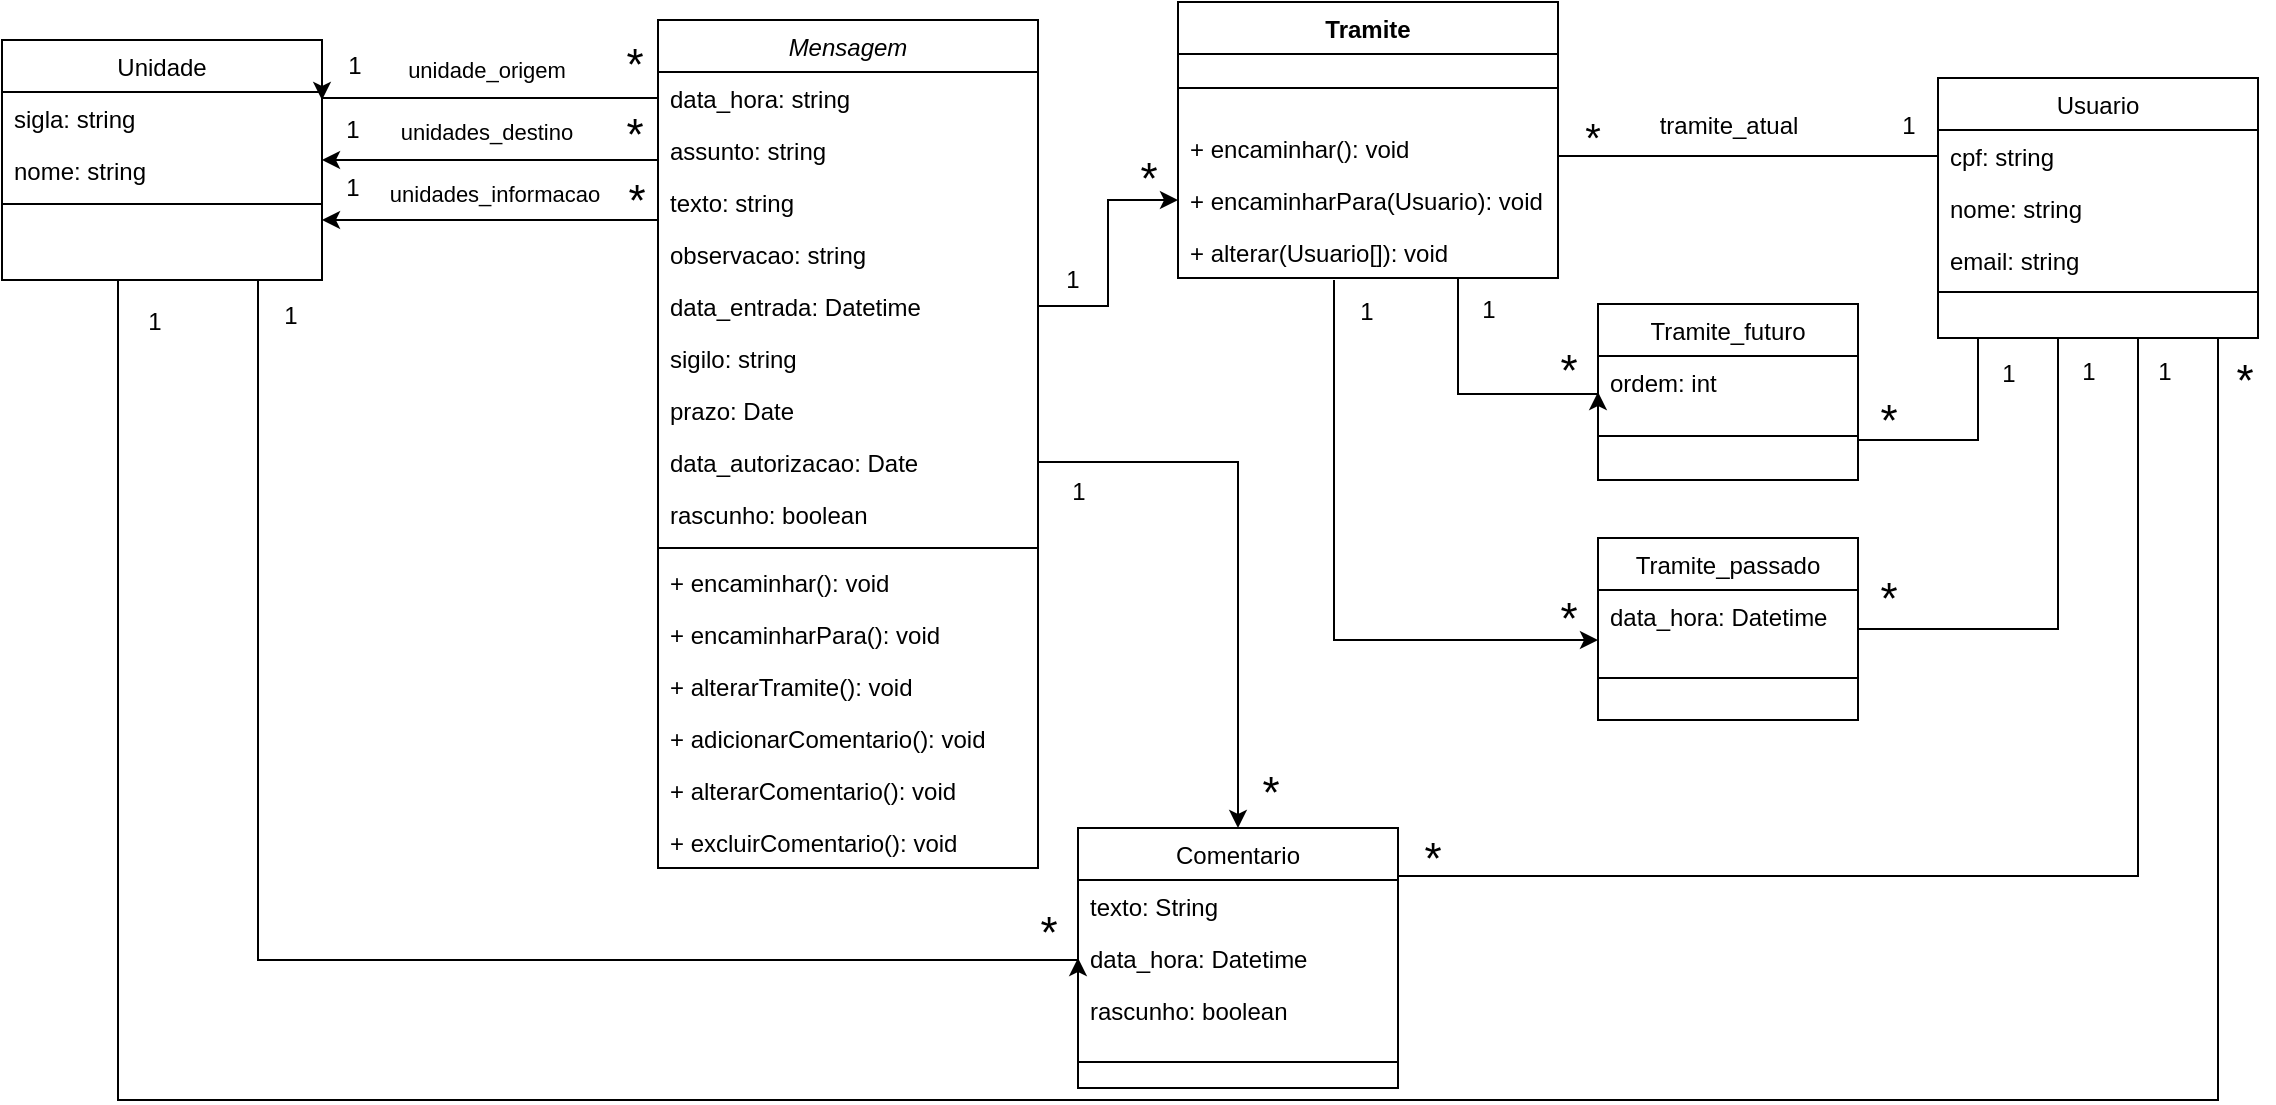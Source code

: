 <mxfile version="23.1.1" type="device">
  <diagram id="C5RBs43oDa-KdzZeNtuy" name="Page-1">
    <mxGraphModel dx="2514" dy="809" grid="1" gridSize="10" guides="1" tooltips="1" connect="1" arrows="1" fold="1" page="1" pageScale="1" pageWidth="827" pageHeight="1169" math="0" shadow="0">
      <root>
        <mxCell id="WIyWlLk6GJQsqaUBKTNV-0" />
        <mxCell id="WIyWlLk6GJQsqaUBKTNV-1" parent="WIyWlLk6GJQsqaUBKTNV-0" />
        <mxCell id="zkfFHV4jXpPFQw0GAbJ--0" value="Mensagem" style="swimlane;fontStyle=2;align=center;verticalAlign=top;childLayout=stackLayout;horizontal=1;startSize=26;horizontalStack=0;resizeParent=1;resizeLast=0;collapsible=1;marginBottom=0;rounded=0;shadow=0;strokeWidth=1;" parent="WIyWlLk6GJQsqaUBKTNV-1" vertex="1">
          <mxGeometry x="260" y="110" width="190" height="424" as="geometry">
            <mxRectangle x="230" y="140" width="160" height="26" as="alternateBounds" />
          </mxGeometry>
        </mxCell>
        <mxCell id="zkfFHV4jXpPFQw0GAbJ--1" value="data_hora: string" style="text;align=left;verticalAlign=top;spacingLeft=4;spacingRight=4;overflow=hidden;rotatable=0;points=[[0,0.5],[1,0.5]];portConstraint=eastwest;" parent="zkfFHV4jXpPFQw0GAbJ--0" vertex="1">
          <mxGeometry y="26" width="190" height="26" as="geometry" />
        </mxCell>
        <mxCell id="zkfFHV4jXpPFQw0GAbJ--2" value="assunto: string" style="text;align=left;verticalAlign=top;spacingLeft=4;spacingRight=4;overflow=hidden;rotatable=0;points=[[0,0.5],[1,0.5]];portConstraint=eastwest;rounded=0;shadow=0;html=0;" parent="zkfFHV4jXpPFQw0GAbJ--0" vertex="1">
          <mxGeometry y="52" width="190" height="26" as="geometry" />
        </mxCell>
        <mxCell id="zkfFHV4jXpPFQw0GAbJ--3" value="texto: string" style="text;align=left;verticalAlign=top;spacingLeft=4;spacingRight=4;overflow=hidden;rotatable=0;points=[[0,0.5],[1,0.5]];portConstraint=eastwest;rounded=0;shadow=0;html=0;" parent="zkfFHV4jXpPFQw0GAbJ--0" vertex="1">
          <mxGeometry y="78" width="190" height="26" as="geometry" />
        </mxCell>
        <mxCell id="THnzPgKP-hVvk5DXBYk5-9" value="observacao: string" style="text;align=left;verticalAlign=top;spacingLeft=4;spacingRight=4;overflow=hidden;rotatable=0;points=[[0,0.5],[1,0.5]];portConstraint=eastwest;rounded=0;shadow=0;html=0;" parent="zkfFHV4jXpPFQw0GAbJ--0" vertex="1">
          <mxGeometry y="104" width="190" height="26" as="geometry" />
        </mxCell>
        <mxCell id="THnzPgKP-hVvk5DXBYk5-11" value="data_entrada: Datetime" style="text;align=left;verticalAlign=top;spacingLeft=4;spacingRight=4;overflow=hidden;rotatable=0;points=[[0,0.5],[1,0.5]];portConstraint=eastwest;rounded=0;shadow=0;html=0;" parent="zkfFHV4jXpPFQw0GAbJ--0" vertex="1">
          <mxGeometry y="130" width="190" height="26" as="geometry" />
        </mxCell>
        <mxCell id="THnzPgKP-hVvk5DXBYk5-12" value="sigilo: string" style="text;align=left;verticalAlign=top;spacingLeft=4;spacingRight=4;overflow=hidden;rotatable=0;points=[[0,0.5],[1,0.5]];portConstraint=eastwest;rounded=0;shadow=0;html=0;" parent="zkfFHV4jXpPFQw0GAbJ--0" vertex="1">
          <mxGeometry y="156" width="190" height="26" as="geometry" />
        </mxCell>
        <mxCell id="THnzPgKP-hVvk5DXBYk5-13" value="prazo: Date" style="text;align=left;verticalAlign=top;spacingLeft=4;spacingRight=4;overflow=hidden;rotatable=0;points=[[0,0.5],[1,0.5]];portConstraint=eastwest;rounded=0;shadow=0;html=0;" parent="zkfFHV4jXpPFQw0GAbJ--0" vertex="1">
          <mxGeometry y="182" width="190" height="26" as="geometry" />
        </mxCell>
        <mxCell id="THnzPgKP-hVvk5DXBYk5-15" value="data_autorizacao: Date" style="text;align=left;verticalAlign=top;spacingLeft=4;spacingRight=4;overflow=hidden;rotatable=0;points=[[0,0.5],[1,0.5]];portConstraint=eastwest;rounded=0;shadow=0;html=0;" parent="zkfFHV4jXpPFQw0GAbJ--0" vertex="1">
          <mxGeometry y="208" width="190" height="26" as="geometry" />
        </mxCell>
        <mxCell id="DMwv997MTa-590ukapKE-33" value="rascunho: boolean" style="text;align=left;verticalAlign=top;spacingLeft=4;spacingRight=4;overflow=hidden;rotatable=0;points=[[0,0.5],[1,0.5]];portConstraint=eastwest;rounded=0;shadow=0;html=0;" vertex="1" parent="zkfFHV4jXpPFQw0GAbJ--0">
          <mxGeometry y="234" width="190" height="26" as="geometry" />
        </mxCell>
        <mxCell id="zkfFHV4jXpPFQw0GAbJ--4" value="" style="line;html=1;strokeWidth=1;align=left;verticalAlign=middle;spacingTop=-1;spacingLeft=3;spacingRight=3;rotatable=0;labelPosition=right;points=[];portConstraint=eastwest;" parent="zkfFHV4jXpPFQw0GAbJ--0" vertex="1">
          <mxGeometry y="260" width="190" height="8" as="geometry" />
        </mxCell>
        <mxCell id="DMwv997MTa-590ukapKE-13" value="+ encaminhar(): void" style="text;strokeColor=none;fillColor=none;align=left;verticalAlign=top;spacingLeft=4;spacingRight=4;overflow=hidden;rotatable=0;points=[[0,0.5],[1,0.5]];portConstraint=eastwest;whiteSpace=wrap;html=1;" vertex="1" parent="zkfFHV4jXpPFQw0GAbJ--0">
          <mxGeometry y="268" width="190" height="26" as="geometry" />
        </mxCell>
        <mxCell id="DMwv997MTa-590ukapKE-20" value="+ encaminharPara(): void" style="text;strokeColor=none;fillColor=none;align=left;verticalAlign=top;spacingLeft=4;spacingRight=4;overflow=hidden;rotatable=0;points=[[0,0.5],[1,0.5]];portConstraint=eastwest;whiteSpace=wrap;html=1;" vertex="1" parent="zkfFHV4jXpPFQw0GAbJ--0">
          <mxGeometry y="294" width="190" height="26" as="geometry" />
        </mxCell>
        <mxCell id="DMwv997MTa-590ukapKE-21" value="+ alterarTramite(): void" style="text;strokeColor=none;fillColor=none;align=left;verticalAlign=top;spacingLeft=4;spacingRight=4;overflow=hidden;rotatable=0;points=[[0,0.5],[1,0.5]];portConstraint=eastwest;whiteSpace=wrap;html=1;" vertex="1" parent="zkfFHV4jXpPFQw0GAbJ--0">
          <mxGeometry y="320" width="190" height="26" as="geometry" />
        </mxCell>
        <mxCell id="DMwv997MTa-590ukapKE-22" value="+ adicionarComentario(): void" style="text;strokeColor=none;fillColor=none;align=left;verticalAlign=top;spacingLeft=4;spacingRight=4;overflow=hidden;rotatable=0;points=[[0,0.5],[1,0.5]];portConstraint=eastwest;whiteSpace=wrap;html=1;" vertex="1" parent="zkfFHV4jXpPFQw0GAbJ--0">
          <mxGeometry y="346" width="190" height="26" as="geometry" />
        </mxCell>
        <mxCell id="DMwv997MTa-590ukapKE-24" value="+ alterarComentario(): void" style="text;strokeColor=none;fillColor=none;align=left;verticalAlign=top;spacingLeft=4;spacingRight=4;overflow=hidden;rotatable=0;points=[[0,0.5],[1,0.5]];portConstraint=eastwest;whiteSpace=wrap;html=1;" vertex="1" parent="zkfFHV4jXpPFQw0GAbJ--0">
          <mxGeometry y="372" width="190" height="26" as="geometry" />
        </mxCell>
        <mxCell id="DMwv997MTa-590ukapKE-25" value="+ excluirComentario(): void" style="text;strokeColor=none;fillColor=none;align=left;verticalAlign=top;spacingLeft=4;spacingRight=4;overflow=hidden;rotatable=0;points=[[0,0.5],[1,0.5]];portConstraint=eastwest;whiteSpace=wrap;html=1;" vertex="1" parent="zkfFHV4jXpPFQw0GAbJ--0">
          <mxGeometry y="398" width="190" height="26" as="geometry" />
        </mxCell>
        <mxCell id="zkfFHV4jXpPFQw0GAbJ--6" value="Comentario" style="swimlane;fontStyle=0;align=center;verticalAlign=top;childLayout=stackLayout;horizontal=1;startSize=26;horizontalStack=0;resizeParent=1;resizeLast=0;collapsible=1;marginBottom=0;rounded=0;shadow=0;strokeWidth=1;" parent="WIyWlLk6GJQsqaUBKTNV-1" vertex="1">
          <mxGeometry x="470" y="514" width="160" height="130" as="geometry">
            <mxRectangle x="130" y="380" width="160" height="26" as="alternateBounds" />
          </mxGeometry>
        </mxCell>
        <mxCell id="zkfFHV4jXpPFQw0GAbJ--7" value="texto: String" style="text;align=left;verticalAlign=top;spacingLeft=4;spacingRight=4;overflow=hidden;rotatable=0;points=[[0,0.5],[1,0.5]];portConstraint=eastwest;" parent="zkfFHV4jXpPFQw0GAbJ--6" vertex="1">
          <mxGeometry y="26" width="160" height="26" as="geometry" />
        </mxCell>
        <mxCell id="zkfFHV4jXpPFQw0GAbJ--8" value="data_hora: Datetime" style="text;align=left;verticalAlign=top;spacingLeft=4;spacingRight=4;overflow=hidden;rotatable=0;points=[[0,0.5],[1,0.5]];portConstraint=eastwest;rounded=0;shadow=0;html=0;" parent="zkfFHV4jXpPFQw0GAbJ--6" vertex="1">
          <mxGeometry y="52" width="160" height="26" as="geometry" />
        </mxCell>
        <mxCell id="DMwv997MTa-590ukapKE-34" value="rascunho: boolean" style="text;align=left;verticalAlign=top;spacingLeft=4;spacingRight=4;overflow=hidden;rotatable=0;points=[[0,0.5],[1,0.5]];portConstraint=eastwest;rounded=0;shadow=0;html=0;" vertex="1" parent="zkfFHV4jXpPFQw0GAbJ--6">
          <mxGeometry y="78" width="160" height="26" as="geometry" />
        </mxCell>
        <mxCell id="zkfFHV4jXpPFQw0GAbJ--9" value="" style="line;html=1;strokeWidth=1;align=left;verticalAlign=middle;spacingTop=-1;spacingLeft=3;spacingRight=3;rotatable=0;labelPosition=right;points=[];portConstraint=eastwest;" parent="zkfFHV4jXpPFQw0GAbJ--6" vertex="1">
          <mxGeometry y="104" width="160" height="26" as="geometry" />
        </mxCell>
        <mxCell id="THnzPgKP-hVvk5DXBYk5-49" style="edgeStyle=orthogonalEdgeStyle;rounded=0;orthogonalLoop=1;jettySize=auto;html=1;entryX=1;entryY=0.5;entryDx=0;entryDy=0;endArrow=none;endFill=0;" parent="WIyWlLk6GJQsqaUBKTNV-1" source="zkfFHV4jXpPFQw0GAbJ--13" target="zkfFHV4jXpPFQw0GAbJ--6" edge="1">
          <mxGeometry relative="1" as="geometry">
            <Array as="points">
              <mxPoint x="1000" y="538" />
            </Array>
          </mxGeometry>
        </mxCell>
        <mxCell id="zkfFHV4jXpPFQw0GAbJ--13" value="Usuario" style="swimlane;fontStyle=0;align=center;verticalAlign=top;childLayout=stackLayout;horizontal=1;startSize=26;horizontalStack=0;resizeParent=1;resizeLast=0;collapsible=1;marginBottom=0;rounded=0;shadow=0;strokeWidth=1;" parent="WIyWlLk6GJQsqaUBKTNV-1" vertex="1">
          <mxGeometry x="900" y="139" width="160" height="130" as="geometry">
            <mxRectangle x="340" y="380" width="170" height="26" as="alternateBounds" />
          </mxGeometry>
        </mxCell>
        <mxCell id="zkfFHV4jXpPFQw0GAbJ--14" value="cpf: string" style="text;align=left;verticalAlign=top;spacingLeft=4;spacingRight=4;overflow=hidden;rotatable=0;points=[[0,0.5],[1,0.5]];portConstraint=eastwest;" parent="zkfFHV4jXpPFQw0GAbJ--13" vertex="1">
          <mxGeometry y="26" width="160" height="26" as="geometry" />
        </mxCell>
        <mxCell id="THnzPgKP-hVvk5DXBYk5-17" value="nome: string" style="text;align=left;verticalAlign=top;spacingLeft=4;spacingRight=4;overflow=hidden;rotatable=0;points=[[0,0.5],[1,0.5]];portConstraint=eastwest;" parent="zkfFHV4jXpPFQw0GAbJ--13" vertex="1">
          <mxGeometry y="52" width="160" height="26" as="geometry" />
        </mxCell>
        <mxCell id="THnzPgKP-hVvk5DXBYk5-18" value="email: string" style="text;align=left;verticalAlign=top;spacingLeft=4;spacingRight=4;overflow=hidden;rotatable=0;points=[[0,0.5],[1,0.5]];portConstraint=eastwest;" parent="zkfFHV4jXpPFQw0GAbJ--13" vertex="1">
          <mxGeometry y="78" width="160" height="26" as="geometry" />
        </mxCell>
        <mxCell id="zkfFHV4jXpPFQw0GAbJ--15" value="" style="line;html=1;strokeWidth=1;align=left;verticalAlign=middle;spacingTop=-1;spacingLeft=3;spacingRight=3;rotatable=0;labelPosition=right;points=[];portConstraint=eastwest;" parent="zkfFHV4jXpPFQw0GAbJ--13" vertex="1">
          <mxGeometry y="104" width="160" height="6" as="geometry" />
        </mxCell>
        <mxCell id="THnzPgKP-hVvk5DXBYk5-30" style="edgeStyle=orthogonalEdgeStyle;rounded=0;orthogonalLoop=1;jettySize=auto;html=1;entryX=0;entryY=0.5;entryDx=0;entryDy=0;exitX=0.75;exitY=1;exitDx=0;exitDy=0;" parent="WIyWlLk6GJQsqaUBKTNV-1" source="THnzPgKP-hVvk5DXBYk5-43" target="THnzPgKP-hVvk5DXBYk5-26" edge="1">
          <mxGeometry relative="1" as="geometry">
            <mxPoint x="660" y="230" as="sourcePoint" />
            <mxPoint x="700" y="320" as="targetPoint" />
            <Array as="points">
              <mxPoint x="660" y="239" />
              <mxPoint x="660" y="297" />
            </Array>
          </mxGeometry>
        </mxCell>
        <mxCell id="THnzPgKP-hVvk5DXBYk5-32" style="edgeStyle=orthogonalEdgeStyle;rounded=0;orthogonalLoop=1;jettySize=auto;html=1;" parent="WIyWlLk6GJQsqaUBKTNV-1" edge="1">
          <mxGeometry relative="1" as="geometry">
            <mxPoint x="598" y="240" as="sourcePoint" />
            <Array as="points">
              <mxPoint x="598" y="420" />
            </Array>
            <mxPoint x="730" y="420" as="targetPoint" />
          </mxGeometry>
        </mxCell>
        <mxCell id="THnzPgKP-hVvk5DXBYk5-23" style="edgeStyle=orthogonalEdgeStyle;rounded=0;orthogonalLoop=1;jettySize=auto;html=1;entryX=0;entryY=0.5;entryDx=0;entryDy=0;" parent="WIyWlLk6GJQsqaUBKTNV-1" target="zkfFHV4jXpPFQw0GAbJ--8" edge="1">
          <mxGeometry relative="1" as="geometry">
            <mxPoint x="460" y="545.0" as="targetPoint" />
            <Array as="points">
              <mxPoint x="60" y="580" />
              <mxPoint x="470" y="580" />
            </Array>
            <mxPoint x="60" y="240" as="sourcePoint" />
          </mxGeometry>
        </mxCell>
        <mxCell id="THnzPgKP-hVvk5DXBYk5-24" style="edgeStyle=orthogonalEdgeStyle;rounded=0;orthogonalLoop=1;jettySize=auto;html=1;entryX=0.75;entryY=1;entryDx=0;entryDy=0;endArrow=none;endFill=0;" parent="WIyWlLk6GJQsqaUBKTNV-1" source="THnzPgKP-hVvk5DXBYk5-0" target="zkfFHV4jXpPFQw0GAbJ--13" edge="1">
          <mxGeometry relative="1" as="geometry">
            <mxPoint x="990" y="270" as="targetPoint" />
            <Array as="points">
              <mxPoint x="-10" y="650" />
              <mxPoint x="1040" y="650" />
              <mxPoint x="1040" y="269" />
            </Array>
          </mxGeometry>
        </mxCell>
        <mxCell id="THnzPgKP-hVvk5DXBYk5-0" value="Unidade" style="swimlane;fontStyle=0;align=center;verticalAlign=top;childLayout=stackLayout;horizontal=1;startSize=26;horizontalStack=0;resizeParent=1;resizeLast=0;collapsible=1;marginBottom=0;rounded=0;shadow=0;strokeWidth=1;" parent="WIyWlLk6GJQsqaUBKTNV-1" vertex="1">
          <mxGeometry x="-68" y="120" width="160" height="120" as="geometry">
            <mxRectangle x="550" y="140" width="160" height="26" as="alternateBounds" />
          </mxGeometry>
        </mxCell>
        <mxCell id="THnzPgKP-hVvk5DXBYk5-1" value="sigla: string" style="text;align=left;verticalAlign=top;spacingLeft=4;spacingRight=4;overflow=hidden;rotatable=0;points=[[0,0.5],[1,0.5]];portConstraint=eastwest;" parent="THnzPgKP-hVvk5DXBYk5-0" vertex="1">
          <mxGeometry y="26" width="160" height="26" as="geometry" />
        </mxCell>
        <mxCell id="THnzPgKP-hVvk5DXBYk5-2" value="nome: string" style="text;align=left;verticalAlign=top;spacingLeft=4;spacingRight=4;overflow=hidden;rotatable=0;points=[[0,0.5],[1,0.5]];portConstraint=eastwest;rounded=0;shadow=0;html=0;" parent="THnzPgKP-hVvk5DXBYk5-0" vertex="1">
          <mxGeometry y="52" width="160" height="26" as="geometry" />
        </mxCell>
        <mxCell id="THnzPgKP-hVvk5DXBYk5-6" value="" style="line;html=1;strokeWidth=1;align=left;verticalAlign=middle;spacingTop=-1;spacingLeft=3;spacingRight=3;rotatable=0;labelPosition=right;points=[];portConstraint=eastwest;" parent="THnzPgKP-hVvk5DXBYk5-0" vertex="1">
          <mxGeometry y="78" width="160" height="8" as="geometry" />
        </mxCell>
        <mxCell id="THnzPgKP-hVvk5DXBYk5-16" style="edgeStyle=orthogonalEdgeStyle;rounded=0;orthogonalLoop=1;jettySize=auto;html=1;entryX=0;entryY=0.5;entryDx=0;entryDy=0;" parent="WIyWlLk6GJQsqaUBKTNV-1" source="THnzPgKP-hVvk5DXBYk5-11" target="THnzPgKP-hVvk5DXBYk5-47" edge="1">
          <mxGeometry relative="1" as="geometry">
            <mxPoint x="560" y="170" as="targetPoint" />
          </mxGeometry>
        </mxCell>
        <mxCell id="THnzPgKP-hVvk5DXBYk5-19" style="edgeStyle=orthogonalEdgeStyle;rounded=0;orthogonalLoop=1;jettySize=auto;html=1;entryX=0;entryY=0.5;entryDx=0;entryDy=0;endArrow=none;endFill=0;exitX=1;exitY=0.5;exitDx=0;exitDy=0;" parent="WIyWlLk6GJQsqaUBKTNV-1" source="THnzPgKP-hVvk5DXBYk5-46" target="zkfFHV4jXpPFQw0GAbJ--14" edge="1">
          <mxGeometry relative="1" as="geometry">
            <mxPoint x="690" y="200" as="sourcePoint" />
            <Array as="points">
              <mxPoint x="710" y="178" />
            </Array>
          </mxGeometry>
        </mxCell>
        <mxCell id="THnzPgKP-hVvk5DXBYk5-20" style="edgeStyle=orthogonalEdgeStyle;rounded=0;orthogonalLoop=1;jettySize=auto;html=1;entryX=0.5;entryY=0;entryDx=0;entryDy=0;" parent="WIyWlLk6GJQsqaUBKTNV-1" source="THnzPgKP-hVvk5DXBYk5-15" target="zkfFHV4jXpPFQw0GAbJ--6" edge="1">
          <mxGeometry relative="1" as="geometry" />
        </mxCell>
        <mxCell id="THnzPgKP-hVvk5DXBYk5-21" style="edgeStyle=orthogonalEdgeStyle;rounded=0;orthogonalLoop=1;jettySize=auto;html=1;entryX=1;entryY=0.25;entryDx=0;entryDy=0;exitX=0;exitY=0.5;exitDx=0;exitDy=0;" parent="WIyWlLk6GJQsqaUBKTNV-1" source="zkfFHV4jXpPFQw0GAbJ--1" target="THnzPgKP-hVvk5DXBYk5-0" edge="1">
          <mxGeometry relative="1" as="geometry">
            <Array as="points">
              <mxPoint x="220" y="149" />
              <mxPoint x="220" y="149" />
            </Array>
          </mxGeometry>
        </mxCell>
        <mxCell id="THnzPgKP-hVvk5DXBYk5-25" value="tramite_atual" style="text;html=1;align=center;verticalAlign=middle;resizable=0;points=[];autosize=1;strokeColor=none;fillColor=none;" parent="WIyWlLk6GJQsqaUBKTNV-1" vertex="1">
          <mxGeometry x="750" y="148" width="90" height="30" as="geometry" />
        </mxCell>
        <mxCell id="THnzPgKP-hVvk5DXBYk5-31" style="edgeStyle=orthogonalEdgeStyle;rounded=0;orthogonalLoop=1;jettySize=auto;html=1;entryX=0.25;entryY=1;entryDx=0;entryDy=0;exitX=1;exitY=0.75;exitDx=0;exitDy=0;endArrow=none;endFill=0;" parent="WIyWlLk6GJQsqaUBKTNV-1" source="THnzPgKP-hVvk5DXBYk5-26" target="zkfFHV4jXpPFQw0GAbJ--13" edge="1">
          <mxGeometry relative="1" as="geometry">
            <mxPoint x="890" y="340" as="sourcePoint" />
            <Array as="points">
              <mxPoint x="920" y="320" />
              <mxPoint x="920" y="269" />
            </Array>
          </mxGeometry>
        </mxCell>
        <mxCell id="THnzPgKP-hVvk5DXBYk5-26" value="Tramite_futuro" style="swimlane;fontStyle=0;align=center;verticalAlign=top;childLayout=stackLayout;horizontal=1;startSize=26;horizontalStack=0;resizeParent=1;resizeLast=0;collapsible=1;marginBottom=0;rounded=0;shadow=0;strokeWidth=1;" parent="WIyWlLk6GJQsqaUBKTNV-1" vertex="1">
          <mxGeometry x="730" y="252" width="130" height="88" as="geometry">
            <mxRectangle x="550" y="140" width="160" height="26" as="alternateBounds" />
          </mxGeometry>
        </mxCell>
        <mxCell id="DMwv997MTa-590ukapKE-27" value="ordem: int" style="text;align=left;verticalAlign=top;spacingLeft=4;spacingRight=4;overflow=hidden;rotatable=0;points=[[0,0.5],[1,0.5]];portConstraint=eastwest;" vertex="1" parent="THnzPgKP-hVvk5DXBYk5-26">
          <mxGeometry y="26" width="130" height="26" as="geometry" />
        </mxCell>
        <mxCell id="THnzPgKP-hVvk5DXBYk5-27" value="" style="line;html=1;strokeWidth=1;align=left;verticalAlign=middle;spacingTop=-1;spacingLeft=3;spacingRight=3;rotatable=0;labelPosition=right;points=[];portConstraint=eastwest;" parent="THnzPgKP-hVvk5DXBYk5-26" vertex="1">
          <mxGeometry y="52" width="130" height="28" as="geometry" />
        </mxCell>
        <mxCell id="THnzPgKP-hVvk5DXBYk5-34" style="edgeStyle=orthogonalEdgeStyle;rounded=0;orthogonalLoop=1;jettySize=auto;html=1;entryX=0.5;entryY=1;entryDx=0;entryDy=0;endArrow=none;endFill=0;" parent="WIyWlLk6GJQsqaUBKTNV-1" source="THnzPgKP-hVvk5DXBYk5-28" target="zkfFHV4jXpPFQw0GAbJ--13" edge="1">
          <mxGeometry relative="1" as="geometry">
            <Array as="points">
              <mxPoint x="960" y="414" />
              <mxPoint x="960" y="269" />
            </Array>
          </mxGeometry>
        </mxCell>
        <mxCell id="THnzPgKP-hVvk5DXBYk5-28" value="Tramite_passado" style="swimlane;fontStyle=0;align=center;verticalAlign=top;childLayout=stackLayout;horizontal=1;startSize=26;horizontalStack=0;resizeParent=1;resizeLast=0;collapsible=1;marginBottom=0;rounded=0;shadow=0;strokeWidth=1;" parent="WIyWlLk6GJQsqaUBKTNV-1" vertex="1">
          <mxGeometry x="730" y="369" width="130" height="91" as="geometry">
            <mxRectangle x="550" y="140" width="160" height="26" as="alternateBounds" />
          </mxGeometry>
        </mxCell>
        <mxCell id="DMwv997MTa-590ukapKE-30" value="data_hora: Datetime" style="text;align=left;verticalAlign=top;spacingLeft=4;spacingRight=4;overflow=hidden;rotatable=0;points=[[0,0.5],[1,0.5]];portConstraint=eastwest;" vertex="1" parent="THnzPgKP-hVvk5DXBYk5-28">
          <mxGeometry y="26" width="130" height="26" as="geometry" />
        </mxCell>
        <mxCell id="THnzPgKP-hVvk5DXBYk5-29" value="" style="line;html=1;strokeWidth=1;align=left;verticalAlign=middle;spacingTop=-1;spacingLeft=3;spacingRight=3;rotatable=0;labelPosition=right;points=[];portConstraint=eastwest;" parent="THnzPgKP-hVvk5DXBYk5-28" vertex="1">
          <mxGeometry y="52" width="130" height="36" as="geometry" />
        </mxCell>
        <mxCell id="THnzPgKP-hVvk5DXBYk5-35" style="edgeStyle=orthogonalEdgeStyle;rounded=0;orthogonalLoop=1;jettySize=auto;html=1;entryX=1;entryY=0.5;entryDx=0;entryDy=0;exitX=0;exitY=0.5;exitDx=0;exitDy=0;" parent="WIyWlLk6GJQsqaUBKTNV-1" source="zkfFHV4jXpPFQw0GAbJ--2" target="THnzPgKP-hVvk5DXBYk5-0" edge="1">
          <mxGeometry relative="1" as="geometry">
            <Array as="points">
              <mxPoint x="260" y="180" />
            </Array>
          </mxGeometry>
        </mxCell>
        <mxCell id="THnzPgKP-hVvk5DXBYk5-36" style="edgeStyle=orthogonalEdgeStyle;rounded=0;orthogonalLoop=1;jettySize=auto;html=1;exitX=0;exitY=0.5;exitDx=0;exitDy=0;entryX=1;entryY=0.75;entryDx=0;entryDy=0;" parent="WIyWlLk6GJQsqaUBKTNV-1" source="THnzPgKP-hVvk5DXBYk5-9" target="THnzPgKP-hVvk5DXBYk5-0" edge="1">
          <mxGeometry relative="1" as="geometry">
            <mxPoint x="210" y="250" as="targetPoint" />
            <Array as="points">
              <mxPoint x="260" y="210" />
            </Array>
          </mxGeometry>
        </mxCell>
        <mxCell id="THnzPgKP-hVvk5DXBYk5-37" value="&lt;font style=&quot;font-size: 22px;&quot;&gt;*&lt;/font&gt;" style="text;html=1;align=center;verticalAlign=middle;resizable=0;points=[];autosize=1;strokeColor=none;fillColor=none;" parent="WIyWlLk6GJQsqaUBKTNV-1" vertex="1">
          <mxGeometry x="440" y="547" width="30" height="40" as="geometry" />
        </mxCell>
        <mxCell id="THnzPgKP-hVvk5DXBYk5-38" value="1" style="text;html=1;align=center;verticalAlign=middle;resizable=0;points=[];autosize=1;strokeColor=none;fillColor=none;" parent="WIyWlLk6GJQsqaUBKTNV-1" vertex="1">
          <mxGeometry x="455" y="331" width="30" height="30" as="geometry" />
        </mxCell>
        <mxCell id="THnzPgKP-hVvk5DXBYk5-39" value="1" style="text;html=1;align=center;verticalAlign=middle;resizable=0;points=[];autosize=1;strokeColor=none;fillColor=none;" parent="WIyWlLk6GJQsqaUBKTNV-1" vertex="1">
          <mxGeometry x="-7" y="246" width="30" height="30" as="geometry" />
        </mxCell>
        <mxCell id="THnzPgKP-hVvk5DXBYk5-43" value="Tramite" style="swimlane;fontStyle=1;align=center;verticalAlign=top;childLayout=stackLayout;horizontal=1;startSize=26;horizontalStack=0;resizeParent=1;resizeParentMax=0;resizeLast=0;collapsible=1;marginBottom=0;whiteSpace=wrap;html=1;" parent="WIyWlLk6GJQsqaUBKTNV-1" vertex="1">
          <mxGeometry x="520" y="101" width="190" height="138" as="geometry" />
        </mxCell>
        <mxCell id="THnzPgKP-hVvk5DXBYk5-45" value="" style="line;strokeWidth=1;fillColor=none;align=left;verticalAlign=middle;spacingTop=-1;spacingLeft=3;spacingRight=3;rotatable=0;labelPosition=right;points=[];portConstraint=eastwest;strokeColor=inherit;" parent="THnzPgKP-hVvk5DXBYk5-43" vertex="1">
          <mxGeometry y="26" width="190" height="34" as="geometry" />
        </mxCell>
        <mxCell id="THnzPgKP-hVvk5DXBYk5-46" value="+ encaminhar(): void" style="text;strokeColor=none;fillColor=none;align=left;verticalAlign=top;spacingLeft=4;spacingRight=4;overflow=hidden;rotatable=0;points=[[0,0.5],[1,0.5]];portConstraint=eastwest;whiteSpace=wrap;html=1;" parent="THnzPgKP-hVvk5DXBYk5-43" vertex="1">
          <mxGeometry y="60" width="190" height="26" as="geometry" />
        </mxCell>
        <mxCell id="THnzPgKP-hVvk5DXBYk5-47" value="+ encaminharPara(Usuario): void" style="text;strokeColor=none;fillColor=none;align=left;verticalAlign=top;spacingLeft=4;spacingRight=4;overflow=hidden;rotatable=0;points=[[0,0.5],[1,0.5]];portConstraint=eastwest;whiteSpace=wrap;html=1;" parent="THnzPgKP-hVvk5DXBYk5-43" vertex="1">
          <mxGeometry y="86" width="190" height="26" as="geometry" />
        </mxCell>
        <mxCell id="THnzPgKP-hVvk5DXBYk5-48" value="+ alterar(Usuario[]): void" style="text;strokeColor=none;fillColor=none;align=left;verticalAlign=top;spacingLeft=4;spacingRight=4;overflow=hidden;rotatable=0;points=[[0,0.5],[1,0.5]];portConstraint=eastwest;whiteSpace=wrap;html=1;" parent="THnzPgKP-hVvk5DXBYk5-43" vertex="1">
          <mxGeometry y="112" width="190" height="26" as="geometry" />
        </mxCell>
        <mxCell id="THnzPgKP-hVvk5DXBYk5-50" value="&lt;font style=&quot;font-size: 22px;&quot;&gt;*&lt;/font&gt;" style="text;html=1;align=center;verticalAlign=middle;resizable=0;points=[];autosize=1;strokeColor=none;fillColor=none;" parent="WIyWlLk6GJQsqaUBKTNV-1" vertex="1">
          <mxGeometry x="632" y="510" width="30" height="40" as="geometry" />
        </mxCell>
        <mxCell id="THnzPgKP-hVvk5DXBYk5-51" value="*" style="text;html=1;align=center;verticalAlign=middle;resizable=0;points=[];autosize=1;strokeColor=none;fillColor=none;fontSize=22;" parent="WIyWlLk6GJQsqaUBKTNV-1" vertex="1">
          <mxGeometry x="551" y="477" width="30" height="40" as="geometry" />
        </mxCell>
        <mxCell id="THnzPgKP-hVvk5DXBYk5-52" value="&lt;font style=&quot;font-size: 22px;&quot;&gt;*&lt;/font&gt;" style="text;html=1;align=center;verticalAlign=middle;resizable=0;points=[];autosize=1;strokeColor=none;fillColor=none;" parent="WIyWlLk6GJQsqaUBKTNV-1" vertex="1">
          <mxGeometry x="1038" y="271" width="30" height="40" as="geometry" />
        </mxCell>
        <mxCell id="THnzPgKP-hVvk5DXBYk5-53" value="1" style="text;html=1;align=center;verticalAlign=middle;resizable=0;points=[];autosize=1;strokeColor=none;fillColor=none;" parent="WIyWlLk6GJQsqaUBKTNV-1" vertex="1">
          <mxGeometry x="998" y="271" width="30" height="30" as="geometry" />
        </mxCell>
        <mxCell id="THnzPgKP-hVvk5DXBYk5-54" value="1" style="text;html=1;align=center;verticalAlign=middle;resizable=0;points=[];autosize=1;strokeColor=none;fillColor=none;" parent="WIyWlLk6GJQsqaUBKTNV-1" vertex="1">
          <mxGeometry x="960" y="271" width="30" height="30" as="geometry" />
        </mxCell>
        <mxCell id="THnzPgKP-hVvk5DXBYk5-55" value="1" style="text;html=1;align=center;verticalAlign=middle;resizable=0;points=[];autosize=1;strokeColor=none;fillColor=none;" parent="WIyWlLk6GJQsqaUBKTNV-1" vertex="1">
          <mxGeometry x="920" y="272" width="30" height="30" as="geometry" />
        </mxCell>
        <mxCell id="THnzPgKP-hVvk5DXBYk5-56" value="&lt;font style=&quot;font-size: 22px;&quot;&gt;*&lt;/font&gt;" style="text;html=1;align=center;verticalAlign=middle;resizable=0;points=[];autosize=1;strokeColor=none;fillColor=none;" parent="WIyWlLk6GJQsqaUBKTNV-1" vertex="1">
          <mxGeometry x="860" y="380" width="30" height="40" as="geometry" />
        </mxCell>
        <mxCell id="THnzPgKP-hVvk5DXBYk5-57" value="&lt;font style=&quot;font-size: 22px;&quot;&gt;*&lt;/font&gt;" style="text;html=1;align=center;verticalAlign=middle;resizable=0;points=[];autosize=1;strokeColor=none;fillColor=none;" parent="WIyWlLk6GJQsqaUBKTNV-1" vertex="1">
          <mxGeometry x="860" y="291" width="30" height="40" as="geometry" />
        </mxCell>
        <mxCell id="THnzPgKP-hVvk5DXBYk5-58" value="&lt;font style=&quot;font-size: 22px;&quot;&gt;*&lt;/font&gt;" style="text;html=1;align=center;verticalAlign=middle;resizable=0;points=[];autosize=1;strokeColor=none;fillColor=none;" parent="WIyWlLk6GJQsqaUBKTNV-1" vertex="1">
          <mxGeometry x="700" y="266" width="30" height="40" as="geometry" />
        </mxCell>
        <mxCell id="THnzPgKP-hVvk5DXBYk5-59" value="&lt;font style=&quot;font-size: 22px;&quot;&gt;*&lt;/font&gt;" style="text;html=1;align=center;verticalAlign=middle;resizable=0;points=[];autosize=1;strokeColor=none;fillColor=none;" parent="WIyWlLk6GJQsqaUBKTNV-1" vertex="1">
          <mxGeometry x="700" y="390" width="30" height="40" as="geometry" />
        </mxCell>
        <mxCell id="THnzPgKP-hVvk5DXBYk5-60" value="&lt;font style=&quot;font-size: 22px;&quot;&gt;*&lt;/font&gt;" style="text;html=1;align=center;verticalAlign=middle;resizable=0;points=[];autosize=1;strokeColor=none;fillColor=none;" parent="WIyWlLk6GJQsqaUBKTNV-1" vertex="1">
          <mxGeometry x="490" y="170" width="30" height="40" as="geometry" />
        </mxCell>
        <mxCell id="DMwv997MTa-590ukapKE-0" value="1" style="text;html=1;align=center;verticalAlign=middle;resizable=0;points=[];autosize=1;strokeColor=none;fillColor=none;" vertex="1" parent="WIyWlLk6GJQsqaUBKTNV-1">
          <mxGeometry x="93" y="118" width="30" height="30" as="geometry" />
        </mxCell>
        <mxCell id="DMwv997MTa-590ukapKE-1" value="1" style="text;html=1;align=center;verticalAlign=middle;resizable=0;points=[];autosize=1;strokeColor=none;fillColor=none;" vertex="1" parent="WIyWlLk6GJQsqaUBKTNV-1">
          <mxGeometry x="92" y="179" width="30" height="30" as="geometry" />
        </mxCell>
        <mxCell id="DMwv997MTa-590ukapKE-2" value="1" style="text;html=1;align=center;verticalAlign=middle;resizable=0;points=[];autosize=1;strokeColor=none;fillColor=none;" vertex="1" parent="WIyWlLk6GJQsqaUBKTNV-1">
          <mxGeometry x="92" y="150" width="30" height="30" as="geometry" />
        </mxCell>
        <mxCell id="DMwv997MTa-590ukapKE-3" value="*" style="text;html=1;align=center;verticalAlign=middle;resizable=0;points=[];autosize=1;strokeColor=none;fillColor=none;fontSize=22;" vertex="1" parent="WIyWlLk6GJQsqaUBKTNV-1">
          <mxGeometry x="233" y="113" width="30" height="40" as="geometry" />
        </mxCell>
        <mxCell id="DMwv997MTa-590ukapKE-4" value="*" style="text;html=1;align=center;verticalAlign=middle;resizable=0;points=[];autosize=1;strokeColor=none;fillColor=none;fontSize=22;" vertex="1" parent="WIyWlLk6GJQsqaUBKTNV-1">
          <mxGeometry x="233" y="148" width="30" height="40" as="geometry" />
        </mxCell>
        <mxCell id="DMwv997MTa-590ukapKE-5" value="*" style="text;html=1;align=center;verticalAlign=middle;resizable=0;points=[];autosize=1;strokeColor=none;fillColor=none;fontSize=22;" vertex="1" parent="WIyWlLk6GJQsqaUBKTNV-1">
          <mxGeometry x="234" y="181" width="30" height="40" as="geometry" />
        </mxCell>
        <mxCell id="DMwv997MTa-590ukapKE-6" value="1" style="text;html=1;align=center;verticalAlign=middle;resizable=0;points=[];autosize=1;strokeColor=none;fillColor=none;" vertex="1" parent="WIyWlLk6GJQsqaUBKTNV-1">
          <mxGeometry x="452" y="225" width="30" height="30" as="geometry" />
        </mxCell>
        <mxCell id="DMwv997MTa-590ukapKE-7" value="1" style="text;html=1;align=center;verticalAlign=middle;resizable=0;points=[];autosize=1;strokeColor=none;fillColor=none;" vertex="1" parent="WIyWlLk6GJQsqaUBKTNV-1">
          <mxGeometry x="870" y="148" width="30" height="30" as="geometry" />
        </mxCell>
        <mxCell id="DMwv997MTa-590ukapKE-8" value="*" style="text;html=1;align=center;verticalAlign=middle;resizable=0;points=[];autosize=1;strokeColor=none;fillColor=none;fontSize=20;" vertex="1" parent="WIyWlLk6GJQsqaUBKTNV-1">
          <mxGeometry x="712" y="148" width="30" height="40" as="geometry" />
        </mxCell>
        <mxCell id="DMwv997MTa-590ukapKE-9" value="unidade_origem" style="text;html=1;align=center;verticalAlign=middle;resizable=0;points=[];autosize=1;strokeColor=none;fillColor=none;fontSize=11;" vertex="1" parent="WIyWlLk6GJQsqaUBKTNV-1">
          <mxGeometry x="124" y="120" width="100" height="30" as="geometry" />
        </mxCell>
        <mxCell id="DMwv997MTa-590ukapKE-10" value="1" style="text;html=1;align=center;verticalAlign=middle;resizable=0;points=[];autosize=1;strokeColor=none;fillColor=none;" vertex="1" parent="WIyWlLk6GJQsqaUBKTNV-1">
          <mxGeometry x="61" y="243" width="30" height="30" as="geometry" />
        </mxCell>
        <mxCell id="DMwv997MTa-590ukapKE-11" value="unidades_destino" style="text;html=1;align=center;verticalAlign=middle;resizable=0;points=[];autosize=1;strokeColor=none;fillColor=none;fontSize=11;" vertex="1" parent="WIyWlLk6GJQsqaUBKTNV-1">
          <mxGeometry x="119" y="151" width="110" height="30" as="geometry" />
        </mxCell>
        <mxCell id="DMwv997MTa-590ukapKE-12" value="unidades_informacao" style="text;html=1;align=center;verticalAlign=middle;resizable=0;points=[];autosize=1;strokeColor=none;fillColor=none;fontSize=11;" vertex="1" parent="WIyWlLk6GJQsqaUBKTNV-1">
          <mxGeometry x="113" y="182" width="130" height="30" as="geometry" />
        </mxCell>
        <mxCell id="DMwv997MTa-590ukapKE-31" value="1" style="text;html=1;align=center;verticalAlign=middle;resizable=0;points=[];autosize=1;strokeColor=none;fillColor=none;" vertex="1" parent="WIyWlLk6GJQsqaUBKTNV-1">
          <mxGeometry x="599" y="241" width="30" height="30" as="geometry" />
        </mxCell>
        <mxCell id="DMwv997MTa-590ukapKE-32" value="1" style="text;html=1;align=center;verticalAlign=middle;resizable=0;points=[];autosize=1;strokeColor=none;fillColor=none;" vertex="1" parent="WIyWlLk6GJQsqaUBKTNV-1">
          <mxGeometry x="660" y="240" width="30" height="30" as="geometry" />
        </mxCell>
      </root>
    </mxGraphModel>
  </diagram>
</mxfile>
